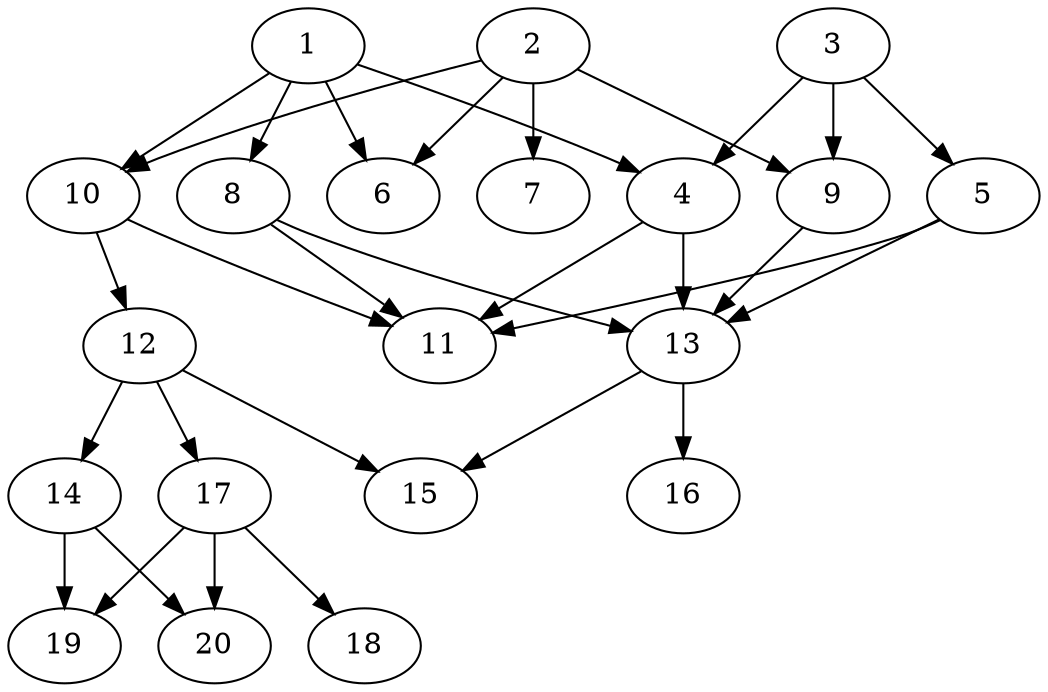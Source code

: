 // DAG automatically generated by daggen at Tue Jul 23 14:28:59 2019
// ./daggen --dot -n 20 --ccr 0.3 --fat 0.6 --regular 0.5 --density 0.7 --mindata 5242880 --maxdata 52428800 
digraph G {
  1 [size="57415680", alpha="0.09", expect_size="17224704"] 
  1 -> 4 [size ="17224704"]
  1 -> 6 [size ="17224704"]
  1 -> 8 [size ="17224704"]
  1 -> 10 [size ="17224704"]
  2 [size="82868907", alpha="0.02", expect_size="24860672"] 
  2 -> 6 [size ="24860672"]
  2 -> 7 [size ="24860672"]
  2 -> 9 [size ="24860672"]
  2 -> 10 [size ="24860672"]
  3 [size="32044373", alpha="0.15", expect_size="9613312"] 
  3 -> 4 [size ="9613312"]
  3 -> 5 [size ="9613312"]
  3 -> 9 [size ="9613312"]
  4 [size="36092587", alpha="0.04", expect_size="10827776"] 
  4 -> 11 [size ="10827776"]
  4 -> 13 [size ="10827776"]
  5 [size="145810773", alpha="0.10", expect_size="43743232"] 
  5 -> 11 [size ="43743232"]
  5 -> 13 [size ="43743232"]
  6 [size="135772160", alpha="0.03", expect_size="40731648"] 
  7 [size="55589547", alpha="0.02", expect_size="16676864"] 
  8 [size="104840533", alpha="0.10", expect_size="31452160"] 
  8 -> 11 [size ="31452160"]
  8 -> 13 [size ="31452160"]
  9 [size="32157013", alpha="0.12", expect_size="9647104"] 
  9 -> 13 [size ="9647104"]
  10 [size="139758933", alpha="0.16", expect_size="41927680"] 
  10 -> 11 [size ="41927680"]
  10 -> 12 [size ="41927680"]
  11 [size="36874240", alpha="0.09", expect_size="11062272"] 
  12 [size="111254187", alpha="0.15", expect_size="33376256"] 
  12 -> 14 [size ="33376256"]
  12 -> 15 [size ="33376256"]
  12 -> 17 [size ="33376256"]
  13 [size="126160213", alpha="0.08", expect_size="37848064"] 
  13 -> 15 [size ="37848064"]
  13 -> 16 [size ="37848064"]
  14 [size="86510933", alpha="0.07", expect_size="25953280"] 
  14 -> 19 [size ="25953280"]
  14 -> 20 [size ="25953280"]
  15 [size="115196587", alpha="0.08", expect_size="34558976"] 
  16 [size="37113173", alpha="0.16", expect_size="11133952"] 
  17 [size="64385707", alpha="0.14", expect_size="19315712"] 
  17 -> 18 [size ="19315712"]
  17 -> 19 [size ="19315712"]
  17 -> 20 [size ="19315712"]
  18 [size="79124480", alpha="0.01", expect_size="23737344"] 
  19 [size="159218347", alpha="0.10", expect_size="47765504"] 
  20 [size="93515093", alpha="0.01", expect_size="28054528"] 
}

